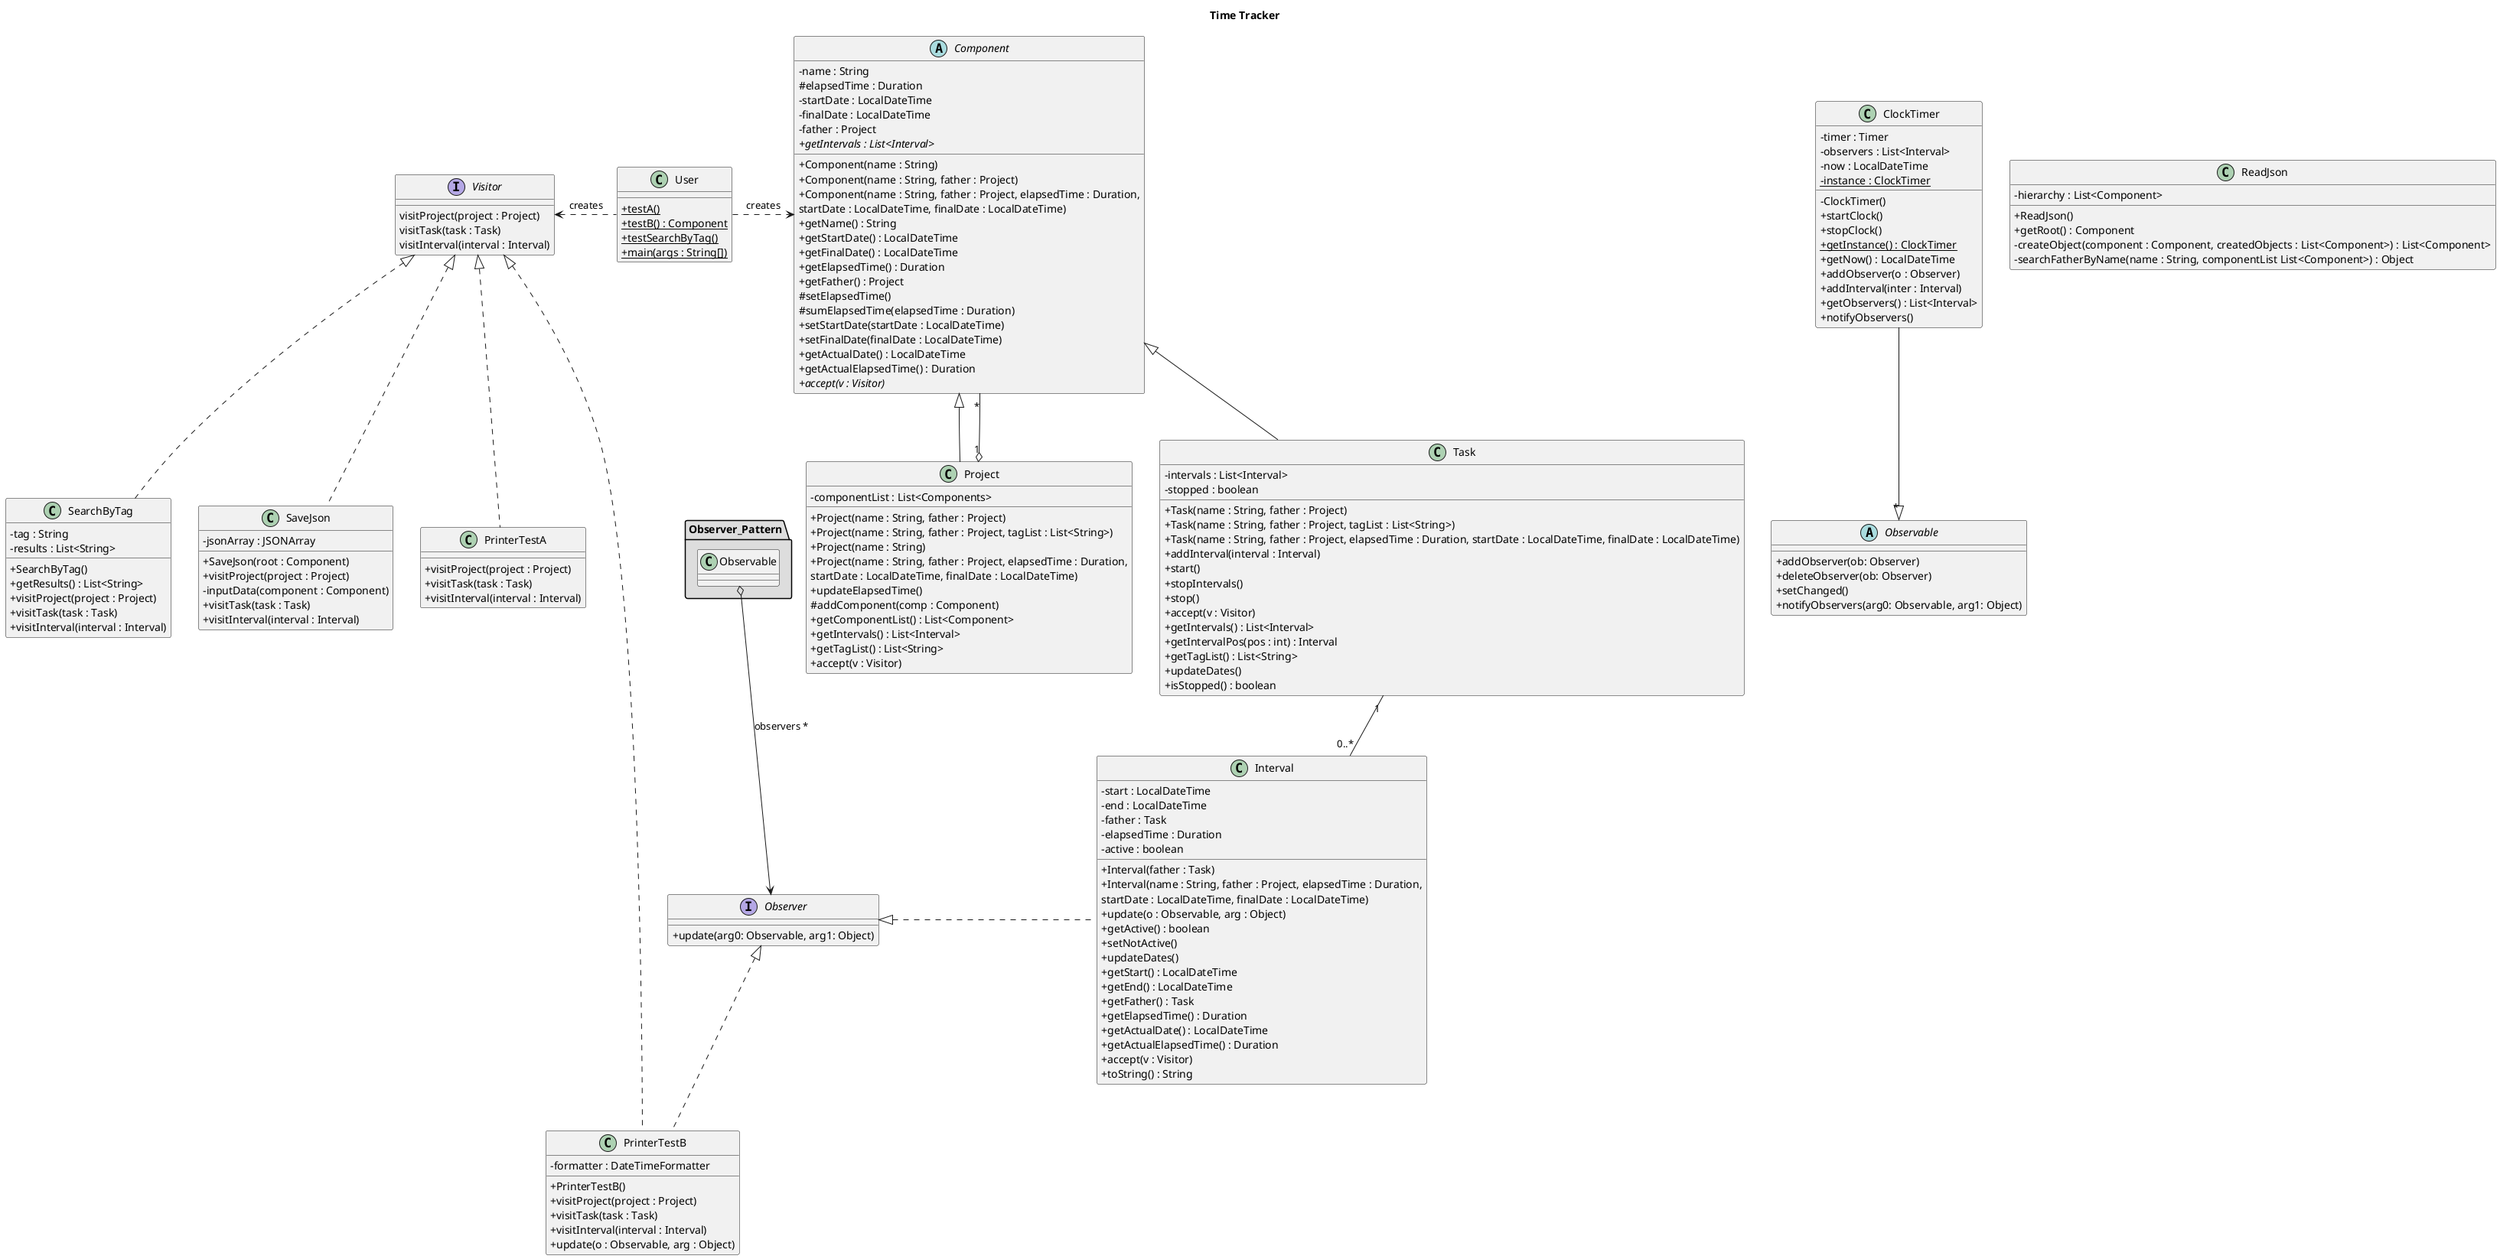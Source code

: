 @startuml
skinparam classAttributeIconSize 0

title "Time Tracker"

class User{
+{static} testA()
+{static} testB() : Component
+{static} testSearchByTag()
+{static} main(args : String[])
}

interface Visitor {
visitProject(project : Project)
visitTask(task : Task)
visitInterval(interval : Interval)
}

class PrinterTestA implements Visitor{
+ visitProject(project : Project)
+ visitTask(task : Task)
+ visitInterval(interval : Interval)
}

class PrinterTestB implements Visitor, Observer{
- formatter : DateTimeFormatter
+ PrinterTestB()
+ visitProject(project : Project)
+ visitTask(task : Task)
+ visitInterval(interval : Interval)
+ update(o : Observable, arg : Object)
}

class SearchByTag implements Visitor{
- tag : String
- results : List<String>
+ SearchByTag()
+ getResults() : List<String>
+ visitProject(project : Project)
+ visitTask(task : Task)
+ visitInterval(interval : Interval)
}

class SaveJson implements Visitor{
- jsonArray : JSONArray
+ SaveJson(root : Component)
+ visitProject(project : Project)
- inputData(component : Component)
+ visitTask(task : Task)
+ visitInterval(interval : Interval)
}

class Task extends Component{
- intervals : List<Interval>
- stopped : boolean
+ Task(name : String, father : Project)
+ Task(name : String, father : Project, tagList : List<String>)
+ Task(name : String, father : Project, elapsedTime : Duration, startDate : LocalDateTime, finalDate : LocalDateTime)
+ addInterval(interval : Interval)
+ start()
+ stopIntervals()
+ stop()
+ accept(v : Visitor)
+ getIntervals() : List<Interval>
+ getIntervalPos(pos : int) : Interval
+ getTagList() : List<String>
+ updateDates()
+ isStopped() : boolean
}

class Project extends Component {
- componentList : List<Components>
+ Project(name : String, father : Project)
+ Project(name : String, father : Project, tagList : List<String>)
+ Project(name : String)
+ Project(name : String, father : Project, elapsedTime : Duration,
        startDate : LocalDateTime, finalDate : LocalDateTime)
+ updateElapsedTime()
# addComponent(comp : Component)
+ getComponentList() : List<Component>
+ getIntervals() : List<Interval>
+ getTagList() : List<String>
+ accept(v : Visitor)
}

package "Observer_Pattern" #DDDDDD{
    Observable o--> Observer : observers *
}

abstract class Observable{
+addObserver(ob: Observer)
+deleteObserver(ob: Observer)
+setChanged()
+notifyObservers(arg0: Observable, arg1: Object)
}

interface Observer{
+update(arg0: Observable, arg1: Object)
}

class ClockTimer{
- timer : Timer
- observers : List<Interval>
- now : LocalDateTime
- {static} instance : ClockTimer
- ClockTimer()
+ startClock()
+ stopClock()
+ {static} getInstance() : ClockTimer
+ getNow() : LocalDateTime
+ addObserver(o : Observer)
+ addInterval(inter : Interval)
+ getObservers() : List<Interval>
+ notifyObservers()
}

abstract class Component{
- name : String
# elapsedTime : Duration
- startDate : LocalDateTime
- finalDate : LocalDateTime
- father : Project
+ Component(name : String)
+ Component(name : String, father : Project)
+ Component(name : String, father : Project, elapsedTime : Duration,
        startDate : LocalDateTime, finalDate : LocalDateTime)
+ {abstract} getIntervals : List<Interval>
+ getName() : String
+ getStartDate() : LocalDateTime
+ getFinalDate() : LocalDateTime
+ getElapsedTime() : Duration
+ getFather() : Project
# setElapsedTime()
# sumElapsedTime(elapsedTime : Duration)
+ setStartDate(startDate : LocalDateTime)
+ setFinalDate(finalDate : LocalDateTime)
+ getActualDate() : LocalDateTime
+ getActualElapsedTime() : Duration
+ {abstract} accept(v : Visitor)
}

class Interval {
- start : LocalDateTime
- end : LocalDateTime
- father : Task
- elapsedTime : Duration
- active : boolean
+ Interval(father : Task)
+ Interval(name : String, father : Project, elapsedTime : Duration,
        startDate : LocalDateTime, finalDate : LocalDateTime)
+ update(o : Observable, arg : Object)
+ getActive() : boolean
+ setNotActive()
+ updateDates()
+ getStart() : LocalDateTime
+ getEnd() : LocalDateTime
+ getFather() : Task
+ getElapsedTime() : Duration
+ getActualDate() : LocalDateTime
+ getActualElapsedTime() : Duration
+ accept(v : Visitor)
+ toString() : String
}

class ReadJson {
- hierarchy : List<Component>
+ ReadJson()
+ getRoot() : Component
- createObject(component : Component, createdObjects : List<Component>) : List<Component>
- searchFatherByName(name : String, componentList List<Component>) : Object
}

User .right.> Component : creates
'Project "1"-left-"0..*" Project
Project "1" o-- "*" Component
Visitor <.right. User : creates
Task "1"--"0..*" Interval
Interval .left.|> Observer
ClockTimer --|> "*" Observable

@enduml